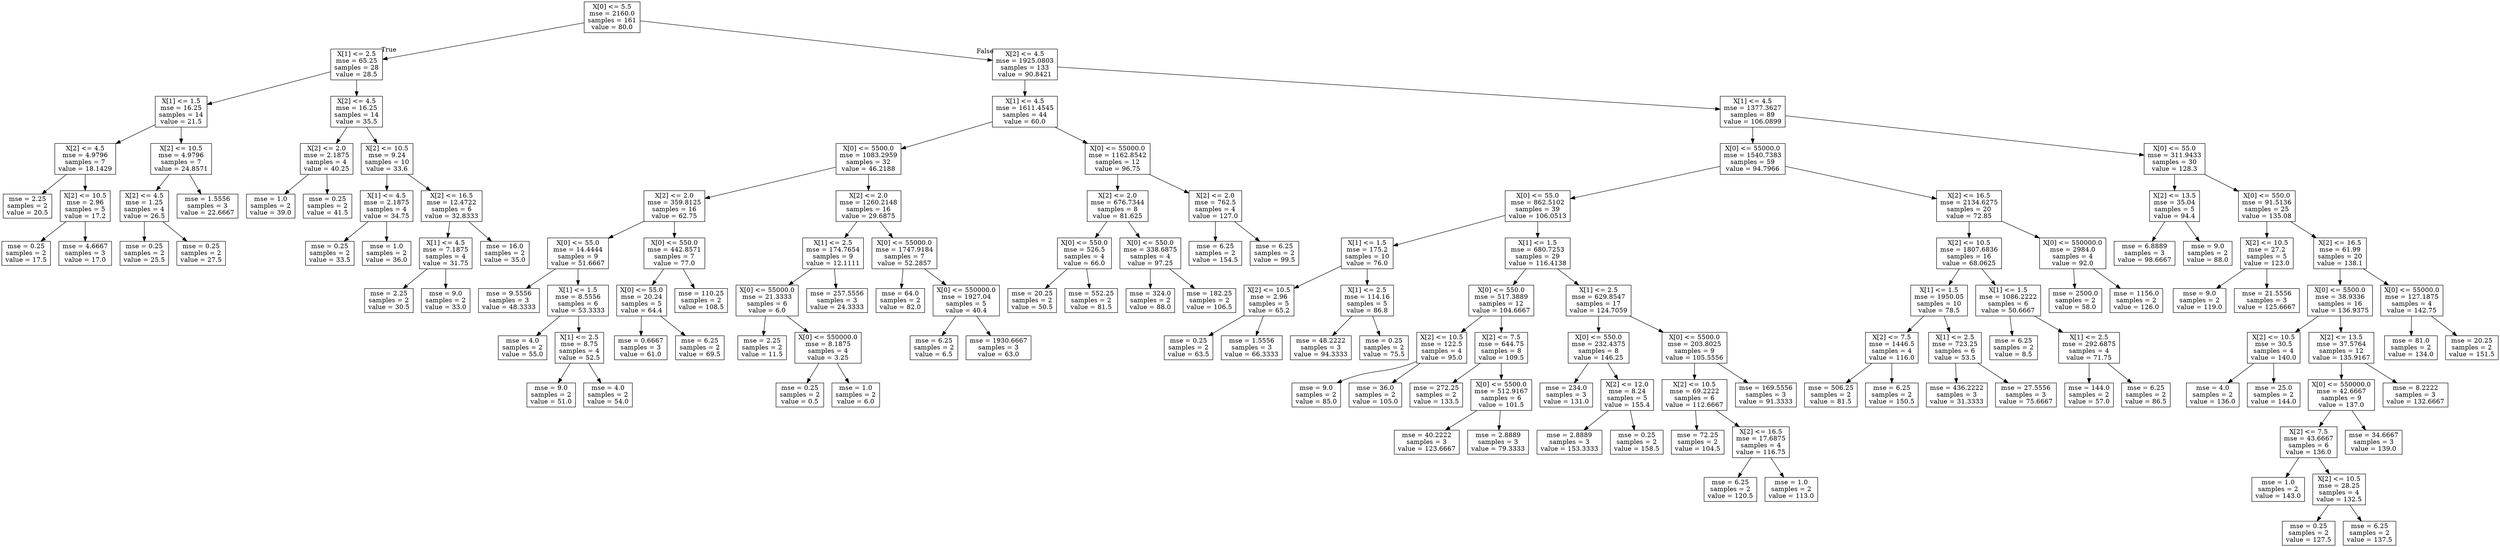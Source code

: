 digraph Tree {
node [shape=box] ;
0 [label="X[0] <= 5.5\nmse = 2160.0\nsamples = 161\nvalue = 80.0"] ;
1 [label="X[1] <= 2.5\nmse = 65.25\nsamples = 28\nvalue = 28.5"] ;
0 -> 1 [labeldistance=2.5, labelangle=45, headlabel="True"] ;
2 [label="X[1] <= 1.5\nmse = 16.25\nsamples = 14\nvalue = 21.5"] ;
1 -> 2 ;
3 [label="X[2] <= 4.5\nmse = 4.9796\nsamples = 7\nvalue = 18.1429"] ;
2 -> 3 ;
4 [label="mse = 2.25\nsamples = 2\nvalue = 20.5"] ;
3 -> 4 ;
5 [label="X[2] <= 10.5\nmse = 2.96\nsamples = 5\nvalue = 17.2"] ;
3 -> 5 ;
6 [label="mse = 0.25\nsamples = 2\nvalue = 17.5"] ;
5 -> 6 ;
7 [label="mse = 4.6667\nsamples = 3\nvalue = 17.0"] ;
5 -> 7 ;
8 [label="X[2] <= 10.5\nmse = 4.9796\nsamples = 7\nvalue = 24.8571"] ;
2 -> 8 ;
9 [label="X[2] <= 4.5\nmse = 1.25\nsamples = 4\nvalue = 26.5"] ;
8 -> 9 ;
10 [label="mse = 0.25\nsamples = 2\nvalue = 25.5"] ;
9 -> 10 ;
11 [label="mse = 0.25\nsamples = 2\nvalue = 27.5"] ;
9 -> 11 ;
12 [label="mse = 1.5556\nsamples = 3\nvalue = 22.6667"] ;
8 -> 12 ;
13 [label="X[2] <= 4.5\nmse = 16.25\nsamples = 14\nvalue = 35.5"] ;
1 -> 13 ;
14 [label="X[2] <= 2.0\nmse = 2.1875\nsamples = 4\nvalue = 40.25"] ;
13 -> 14 ;
15 [label="mse = 1.0\nsamples = 2\nvalue = 39.0"] ;
14 -> 15 ;
16 [label="mse = 0.25\nsamples = 2\nvalue = 41.5"] ;
14 -> 16 ;
17 [label="X[2] <= 10.5\nmse = 9.24\nsamples = 10\nvalue = 33.6"] ;
13 -> 17 ;
18 [label="X[1] <= 4.5\nmse = 2.1875\nsamples = 4\nvalue = 34.75"] ;
17 -> 18 ;
19 [label="mse = 0.25\nsamples = 2\nvalue = 33.5"] ;
18 -> 19 ;
20 [label="mse = 1.0\nsamples = 2\nvalue = 36.0"] ;
18 -> 20 ;
21 [label="X[2] <= 16.5\nmse = 12.4722\nsamples = 6\nvalue = 32.8333"] ;
17 -> 21 ;
22 [label="X[1] <= 4.5\nmse = 7.1875\nsamples = 4\nvalue = 31.75"] ;
21 -> 22 ;
23 [label="mse = 2.25\nsamples = 2\nvalue = 30.5"] ;
22 -> 23 ;
24 [label="mse = 9.0\nsamples = 2\nvalue = 33.0"] ;
22 -> 24 ;
25 [label="mse = 16.0\nsamples = 2\nvalue = 35.0"] ;
21 -> 25 ;
26 [label="X[2] <= 4.5\nmse = 1925.0803\nsamples = 133\nvalue = 90.8421"] ;
0 -> 26 [labeldistance=2.5, labelangle=-45, headlabel="False"] ;
27 [label="X[1] <= 4.5\nmse = 1611.4545\nsamples = 44\nvalue = 60.0"] ;
26 -> 27 ;
28 [label="X[0] <= 5500.0\nmse = 1083.2959\nsamples = 32\nvalue = 46.2188"] ;
27 -> 28 ;
29 [label="X[2] <= 2.0\nmse = 359.8125\nsamples = 16\nvalue = 62.75"] ;
28 -> 29 ;
30 [label="X[0] <= 55.0\nmse = 14.4444\nsamples = 9\nvalue = 51.6667"] ;
29 -> 30 ;
31 [label="mse = 9.5556\nsamples = 3\nvalue = 48.3333"] ;
30 -> 31 ;
32 [label="X[1] <= 1.5\nmse = 8.5556\nsamples = 6\nvalue = 53.3333"] ;
30 -> 32 ;
33 [label="mse = 4.0\nsamples = 2\nvalue = 55.0"] ;
32 -> 33 ;
34 [label="X[1] <= 2.5\nmse = 8.75\nsamples = 4\nvalue = 52.5"] ;
32 -> 34 ;
35 [label="mse = 9.0\nsamples = 2\nvalue = 51.0"] ;
34 -> 35 ;
36 [label="mse = 4.0\nsamples = 2\nvalue = 54.0"] ;
34 -> 36 ;
37 [label="X[0] <= 550.0\nmse = 442.8571\nsamples = 7\nvalue = 77.0"] ;
29 -> 37 ;
38 [label="X[0] <= 55.0\nmse = 20.24\nsamples = 5\nvalue = 64.4"] ;
37 -> 38 ;
39 [label="mse = 0.6667\nsamples = 3\nvalue = 61.0"] ;
38 -> 39 ;
40 [label="mse = 6.25\nsamples = 2\nvalue = 69.5"] ;
38 -> 40 ;
41 [label="mse = 110.25\nsamples = 2\nvalue = 108.5"] ;
37 -> 41 ;
42 [label="X[2] <= 2.0\nmse = 1260.2148\nsamples = 16\nvalue = 29.6875"] ;
28 -> 42 ;
43 [label="X[1] <= 2.5\nmse = 174.7654\nsamples = 9\nvalue = 12.1111"] ;
42 -> 43 ;
44 [label="X[0] <= 55000.0\nmse = 21.3333\nsamples = 6\nvalue = 6.0"] ;
43 -> 44 ;
45 [label="mse = 2.25\nsamples = 2\nvalue = 11.5"] ;
44 -> 45 ;
46 [label="X[0] <= 550000.0\nmse = 8.1875\nsamples = 4\nvalue = 3.25"] ;
44 -> 46 ;
47 [label="mse = 0.25\nsamples = 2\nvalue = 0.5"] ;
46 -> 47 ;
48 [label="mse = 1.0\nsamples = 2\nvalue = 6.0"] ;
46 -> 48 ;
49 [label="mse = 257.5556\nsamples = 3\nvalue = 24.3333"] ;
43 -> 49 ;
50 [label="X[0] <= 55000.0\nmse = 1747.9184\nsamples = 7\nvalue = 52.2857"] ;
42 -> 50 ;
51 [label="mse = 64.0\nsamples = 2\nvalue = 82.0"] ;
50 -> 51 ;
52 [label="X[0] <= 550000.0\nmse = 1927.04\nsamples = 5\nvalue = 40.4"] ;
50 -> 52 ;
53 [label="mse = 6.25\nsamples = 2\nvalue = 6.5"] ;
52 -> 53 ;
54 [label="mse = 1930.6667\nsamples = 3\nvalue = 63.0"] ;
52 -> 54 ;
55 [label="X[0] <= 55000.0\nmse = 1162.8542\nsamples = 12\nvalue = 96.75"] ;
27 -> 55 ;
56 [label="X[2] <= 2.0\nmse = 676.7344\nsamples = 8\nvalue = 81.625"] ;
55 -> 56 ;
57 [label="X[0] <= 550.0\nmse = 526.5\nsamples = 4\nvalue = 66.0"] ;
56 -> 57 ;
58 [label="mse = 20.25\nsamples = 2\nvalue = 50.5"] ;
57 -> 58 ;
59 [label="mse = 552.25\nsamples = 2\nvalue = 81.5"] ;
57 -> 59 ;
60 [label="X[0] <= 550.0\nmse = 338.6875\nsamples = 4\nvalue = 97.25"] ;
56 -> 60 ;
61 [label="mse = 324.0\nsamples = 2\nvalue = 88.0"] ;
60 -> 61 ;
62 [label="mse = 182.25\nsamples = 2\nvalue = 106.5"] ;
60 -> 62 ;
63 [label="X[2] <= 2.0\nmse = 762.5\nsamples = 4\nvalue = 127.0"] ;
55 -> 63 ;
64 [label="mse = 6.25\nsamples = 2\nvalue = 154.5"] ;
63 -> 64 ;
65 [label="mse = 6.25\nsamples = 2\nvalue = 99.5"] ;
63 -> 65 ;
66 [label="X[1] <= 4.5\nmse = 1377.3627\nsamples = 89\nvalue = 106.0899"] ;
26 -> 66 ;
67 [label="X[0] <= 55000.0\nmse = 1540.7383\nsamples = 59\nvalue = 94.7966"] ;
66 -> 67 ;
68 [label="X[0] <= 55.0\nmse = 862.5102\nsamples = 39\nvalue = 106.0513"] ;
67 -> 68 ;
69 [label="X[1] <= 1.5\nmse = 175.2\nsamples = 10\nvalue = 76.0"] ;
68 -> 69 ;
70 [label="X[2] <= 10.5\nmse = 2.96\nsamples = 5\nvalue = 65.2"] ;
69 -> 70 ;
71 [label="mse = 0.25\nsamples = 2\nvalue = 63.5"] ;
70 -> 71 ;
72 [label="mse = 1.5556\nsamples = 3\nvalue = 66.3333"] ;
70 -> 72 ;
73 [label="X[1] <= 2.5\nmse = 114.16\nsamples = 5\nvalue = 86.8"] ;
69 -> 73 ;
74 [label="mse = 48.2222\nsamples = 3\nvalue = 94.3333"] ;
73 -> 74 ;
75 [label="mse = 0.25\nsamples = 2\nvalue = 75.5"] ;
73 -> 75 ;
76 [label="X[1] <= 1.5\nmse = 680.7253\nsamples = 29\nvalue = 116.4138"] ;
68 -> 76 ;
77 [label="X[0] <= 550.0\nmse = 517.3889\nsamples = 12\nvalue = 104.6667"] ;
76 -> 77 ;
78 [label="X[2] <= 10.5\nmse = 122.5\nsamples = 4\nvalue = 95.0"] ;
77 -> 78 ;
79 [label="mse = 9.0\nsamples = 2\nvalue = 85.0"] ;
78 -> 79 ;
80 [label="mse = 36.0\nsamples = 2\nvalue = 105.0"] ;
78 -> 80 ;
81 [label="X[2] <= 7.5\nmse = 644.75\nsamples = 8\nvalue = 109.5"] ;
77 -> 81 ;
82 [label="mse = 272.25\nsamples = 2\nvalue = 133.5"] ;
81 -> 82 ;
83 [label="X[0] <= 5500.0\nmse = 512.9167\nsamples = 6\nvalue = 101.5"] ;
81 -> 83 ;
84 [label="mse = 40.2222\nsamples = 3\nvalue = 123.6667"] ;
83 -> 84 ;
85 [label="mse = 2.8889\nsamples = 3\nvalue = 79.3333"] ;
83 -> 85 ;
86 [label="X[1] <= 2.5\nmse = 629.8547\nsamples = 17\nvalue = 124.7059"] ;
76 -> 86 ;
87 [label="X[0] <= 550.0\nmse = 232.4375\nsamples = 8\nvalue = 146.25"] ;
86 -> 87 ;
88 [label="mse = 234.0\nsamples = 3\nvalue = 131.0"] ;
87 -> 88 ;
89 [label="X[2] <= 12.0\nmse = 8.24\nsamples = 5\nvalue = 155.4"] ;
87 -> 89 ;
90 [label="mse = 2.8889\nsamples = 3\nvalue = 153.3333"] ;
89 -> 90 ;
91 [label="mse = 0.25\nsamples = 2\nvalue = 158.5"] ;
89 -> 91 ;
92 [label="X[0] <= 5500.0\nmse = 203.8025\nsamples = 9\nvalue = 105.5556"] ;
86 -> 92 ;
93 [label="X[2] <= 10.5\nmse = 69.2222\nsamples = 6\nvalue = 112.6667"] ;
92 -> 93 ;
94 [label="mse = 72.25\nsamples = 2\nvalue = 104.5"] ;
93 -> 94 ;
95 [label="X[2] <= 16.5\nmse = 17.6875\nsamples = 4\nvalue = 116.75"] ;
93 -> 95 ;
96 [label="mse = 6.25\nsamples = 2\nvalue = 120.5"] ;
95 -> 96 ;
97 [label="mse = 1.0\nsamples = 2\nvalue = 113.0"] ;
95 -> 97 ;
98 [label="mse = 169.5556\nsamples = 3\nvalue = 91.3333"] ;
92 -> 98 ;
99 [label="X[2] <= 16.5\nmse = 2134.6275\nsamples = 20\nvalue = 72.85"] ;
67 -> 99 ;
100 [label="X[2] <= 10.5\nmse = 1807.6836\nsamples = 16\nvalue = 68.0625"] ;
99 -> 100 ;
101 [label="X[1] <= 1.5\nmse = 1950.05\nsamples = 10\nvalue = 78.5"] ;
100 -> 101 ;
102 [label="X[2] <= 7.5\nmse = 1446.5\nsamples = 4\nvalue = 116.0"] ;
101 -> 102 ;
103 [label="mse = 506.25\nsamples = 2\nvalue = 81.5"] ;
102 -> 103 ;
104 [label="mse = 6.25\nsamples = 2\nvalue = 150.5"] ;
102 -> 104 ;
105 [label="X[1] <= 2.5\nmse = 723.25\nsamples = 6\nvalue = 53.5"] ;
101 -> 105 ;
106 [label="mse = 436.2222\nsamples = 3\nvalue = 31.3333"] ;
105 -> 106 ;
107 [label="mse = 27.5556\nsamples = 3\nvalue = 75.6667"] ;
105 -> 107 ;
108 [label="X[1] <= 1.5\nmse = 1086.2222\nsamples = 6\nvalue = 50.6667"] ;
100 -> 108 ;
109 [label="mse = 6.25\nsamples = 2\nvalue = 8.5"] ;
108 -> 109 ;
110 [label="X[1] <= 2.5\nmse = 292.6875\nsamples = 4\nvalue = 71.75"] ;
108 -> 110 ;
111 [label="mse = 144.0\nsamples = 2\nvalue = 57.0"] ;
110 -> 111 ;
112 [label="mse = 6.25\nsamples = 2\nvalue = 86.5"] ;
110 -> 112 ;
113 [label="X[0] <= 550000.0\nmse = 2984.0\nsamples = 4\nvalue = 92.0"] ;
99 -> 113 ;
114 [label="mse = 2500.0\nsamples = 2\nvalue = 58.0"] ;
113 -> 114 ;
115 [label="mse = 1156.0\nsamples = 2\nvalue = 126.0"] ;
113 -> 115 ;
116 [label="X[0] <= 55.0\nmse = 311.9433\nsamples = 30\nvalue = 128.3"] ;
66 -> 116 ;
117 [label="X[2] <= 13.5\nmse = 35.04\nsamples = 5\nvalue = 94.4"] ;
116 -> 117 ;
118 [label="mse = 6.8889\nsamples = 3\nvalue = 98.6667"] ;
117 -> 118 ;
119 [label="mse = 9.0\nsamples = 2\nvalue = 88.0"] ;
117 -> 119 ;
120 [label="X[0] <= 550.0\nmse = 91.5136\nsamples = 25\nvalue = 135.08"] ;
116 -> 120 ;
121 [label="X[2] <= 10.5\nmse = 27.2\nsamples = 5\nvalue = 123.0"] ;
120 -> 121 ;
122 [label="mse = 9.0\nsamples = 2\nvalue = 119.0"] ;
121 -> 122 ;
123 [label="mse = 21.5556\nsamples = 3\nvalue = 125.6667"] ;
121 -> 123 ;
124 [label="X[2] <= 16.5\nmse = 61.99\nsamples = 20\nvalue = 138.1"] ;
120 -> 124 ;
125 [label="X[0] <= 5500.0\nmse = 38.9336\nsamples = 16\nvalue = 136.9375"] ;
124 -> 125 ;
126 [label="X[2] <= 10.5\nmse = 30.5\nsamples = 4\nvalue = 140.0"] ;
125 -> 126 ;
127 [label="mse = 4.0\nsamples = 2\nvalue = 136.0"] ;
126 -> 127 ;
128 [label="mse = 25.0\nsamples = 2\nvalue = 144.0"] ;
126 -> 128 ;
129 [label="X[2] <= 13.5\nmse = 37.5764\nsamples = 12\nvalue = 135.9167"] ;
125 -> 129 ;
130 [label="X[0] <= 550000.0\nmse = 42.6667\nsamples = 9\nvalue = 137.0"] ;
129 -> 130 ;
131 [label="X[2] <= 7.5\nmse = 43.6667\nsamples = 6\nvalue = 136.0"] ;
130 -> 131 ;
132 [label="mse = 1.0\nsamples = 2\nvalue = 143.0"] ;
131 -> 132 ;
133 [label="X[2] <= 10.5\nmse = 28.25\nsamples = 4\nvalue = 132.5"] ;
131 -> 133 ;
134 [label="mse = 0.25\nsamples = 2\nvalue = 127.5"] ;
133 -> 134 ;
135 [label="mse = 6.25\nsamples = 2\nvalue = 137.5"] ;
133 -> 135 ;
136 [label="mse = 34.6667\nsamples = 3\nvalue = 139.0"] ;
130 -> 136 ;
137 [label="mse = 8.2222\nsamples = 3\nvalue = 132.6667"] ;
129 -> 137 ;
138 [label="X[0] <= 55000.0\nmse = 127.1875\nsamples = 4\nvalue = 142.75"] ;
124 -> 138 ;
139 [label="mse = 81.0\nsamples = 2\nvalue = 134.0"] ;
138 -> 139 ;
140 [label="mse = 20.25\nsamples = 2\nvalue = 151.5"] ;
138 -> 140 ;
}